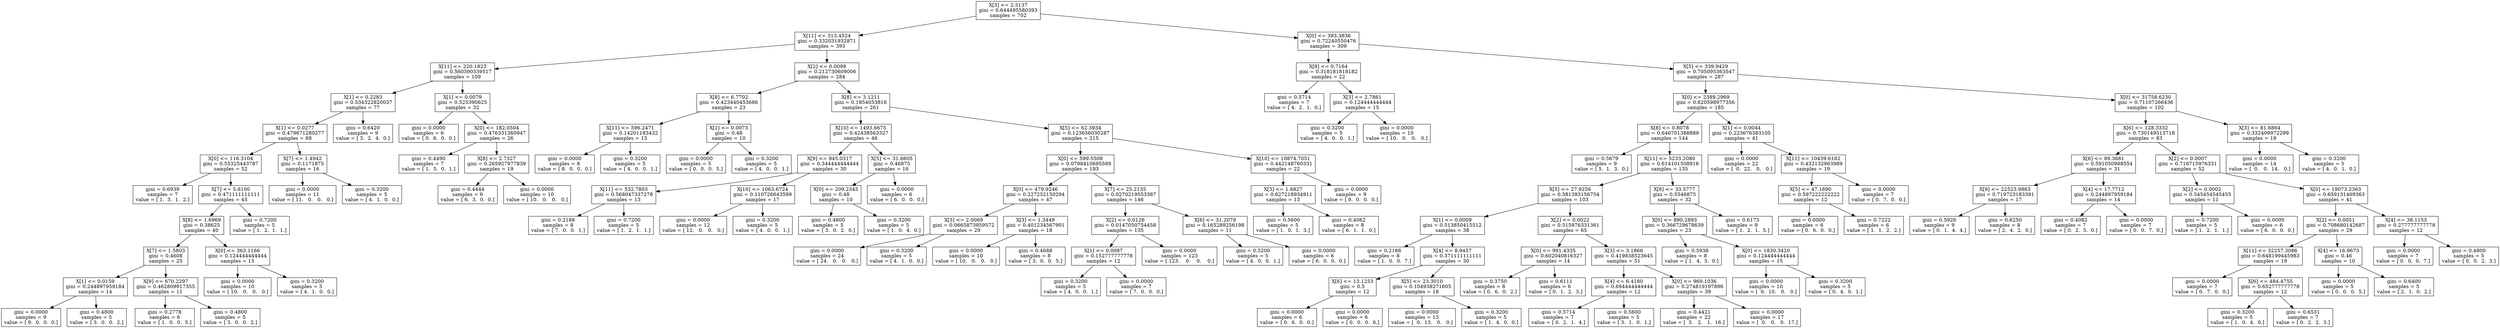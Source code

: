 digraph Tree {
0 [label="X[3] <= 2.5137\ngini = 0.644495580393\nsamples = 702", shape="box"] ;
1 [label="X[11] <= 313.4524\ngini = 0.332031932871\nsamples = 393", shape="box"] ;
0 -> 1 ;
2 [label="X[11] <= 220.1823\ngini = 0.560390539517\nsamples = 109", shape="box"] ;
1 -> 2 ;
3 [label="X[1] <= 0.2283\ngini = 0.534322820037\nsamples = 77", shape="box"] ;
2 -> 3 ;
4 [label="X[1] <= 0.0277\ngini = 0.479671280277\nsamples = 68", shape="box"] ;
3 -> 4 ;
5 [label="X[0] <= 116.3104\ngini = 0.55325443787\nsamples = 52", shape="box"] ;
4 -> 5 ;
6 [label="gini = 0.6939\nsamples = 7\nvalue = [ 1.  3.  1.  2.]", shape="box"] ;
5 -> 6 ;
7 [label="X[7] <= 5.6100\ngini = 0.471111111111\nsamples = 45", shape="box"] ;
5 -> 7 ;
8 [label="X[8] <= 1.6969\ngini = 0.38625\nsamples = 40", shape="box"] ;
7 -> 8 ;
9 [label="X[7] <= 1.5803\ngini = 0.4608\nsamples = 25", shape="box"] ;
8 -> 9 ;
10 [label="X[1] <= 0.0159\ngini = 0.244897959184\nsamples = 14", shape="box"] ;
9 -> 10 ;
11 [label="gini = 0.0000\nsamples = 9\nvalue = [ 9.  0.  0.  0.]", shape="box"] ;
10 -> 11 ;
12 [label="gini = 0.4800\nsamples = 5\nvalue = [ 3.  0.  0.  2.]", shape="box"] ;
10 -> 12 ;
13 [label="X[9] <= 670.2297\ngini = 0.462809917355\nsamples = 11", shape="box"] ;
9 -> 13 ;
14 [label="gini = 0.2778\nsamples = 6\nvalue = [ 1.  0.  0.  5.]", shape="box"] ;
13 -> 14 ;
15 [label="gini = 0.4800\nsamples = 5\nvalue = [ 3.  0.  0.  2.]", shape="box"] ;
13 -> 15 ;
16 [label="X[0] <= 363.1166\ngini = 0.124444444444\nsamples = 15", shape="box"] ;
8 -> 16 ;
17 [label="gini = 0.0000\nsamples = 10\nvalue = [ 10.   0.   0.   0.]", shape="box"] ;
16 -> 17 ;
18 [label="gini = 0.3200\nsamples = 5\nvalue = [ 4.  1.  0.  0.]", shape="box"] ;
16 -> 18 ;
19 [label="gini = 0.7200\nsamples = 5\nvalue = [ 1.  2.  1.  1.]", shape="box"] ;
7 -> 19 ;
20 [label="X[7] <= 1.4942\ngini = 0.1171875\nsamples = 16", shape="box"] ;
4 -> 20 ;
21 [label="gini = 0.0000\nsamples = 11\nvalue = [ 11.   0.   0.   0.]", shape="box"] ;
20 -> 21 ;
22 [label="gini = 0.3200\nsamples = 5\nvalue = [ 4.  1.  0.  0.]", shape="box"] ;
20 -> 22 ;
23 [label="gini = 0.6420\nsamples = 9\nvalue = [ 3.  2.  4.  0.]", shape="box"] ;
3 -> 23 ;
24 [label="X[1] <= 0.0079\ngini = 0.525390625\nsamples = 32", shape="box"] ;
2 -> 24 ;
25 [label="gini = 0.0000\nsamples = 6\nvalue = [ 0.  6.  0.  0.]", shape="box"] ;
24 -> 25 ;
26 [label="X[0] <= 182.0504\ngini = 0.476331360947\nsamples = 26", shape="box"] ;
24 -> 26 ;
27 [label="gini = 0.4490\nsamples = 7\nvalue = [ 1.  5.  0.  1.]", shape="box"] ;
26 -> 27 ;
28 [label="X[8] <= 2.7327\ngini = 0.265927977839\nsamples = 19", shape="box"] ;
26 -> 28 ;
29 [label="gini = 0.4444\nsamples = 9\nvalue = [ 6.  3.  0.  0.]", shape="box"] ;
28 -> 29 ;
30 [label="gini = 0.0000\nsamples = 10\nvalue = [ 10.   0.   0.   0.]", shape="box"] ;
28 -> 30 ;
31 [label="X[2] <= 0.0098\ngini = 0.212730609006\nsamples = 284", shape="box"] ;
1 -> 31 ;
32 [label="X[8] <= 6.7702\ngini = 0.423440453686\nsamples = 23", shape="box"] ;
31 -> 32 ;
33 [label="X[11] <= 596.2471\ngini = 0.14201183432\nsamples = 13", shape="box"] ;
32 -> 33 ;
34 [label="gini = 0.0000\nsamples = 8\nvalue = [ 8.  0.  0.  0.]", shape="box"] ;
33 -> 34 ;
35 [label="gini = 0.3200\nsamples = 5\nvalue = [ 4.  0.  0.  1.]", shape="box"] ;
33 -> 35 ;
36 [label="X[1] <= 0.0073\ngini = 0.48\nsamples = 10", shape="box"] ;
32 -> 36 ;
37 [label="gini = 0.0000\nsamples = 5\nvalue = [ 0.  0.  0.  5.]", shape="box"] ;
36 -> 37 ;
38 [label="gini = 0.3200\nsamples = 5\nvalue = [ 4.  0.  0.  1.]", shape="box"] ;
36 -> 38 ;
39 [label="X[8] <= 3.1211\ngini = 0.1854053816\nsamples = 261", shape="box"] ;
31 -> 39 ;
40 [label="X[10] <= 1493.6675\ngini = 0.42438563327\nsamples = 46", shape="box"] ;
39 -> 40 ;
41 [label="X[9] <= 945.0317\ngini = 0.344444444444\nsamples = 30", shape="box"] ;
40 -> 41 ;
42 [label="X[11] <= 532.7803\ngini = 0.568047337278\nsamples = 13", shape="box"] ;
41 -> 42 ;
43 [label="gini = 0.2188\nsamples = 8\nvalue = [ 7.  0.  0.  1.]", shape="box"] ;
42 -> 43 ;
44 [label="gini = 0.7200\nsamples = 5\nvalue = [ 1.  2.  1.  1.]", shape="box"] ;
42 -> 44 ;
45 [label="X[10] <= 1063.6724\ngini = 0.110726643599\nsamples = 17", shape="box"] ;
41 -> 45 ;
46 [label="gini = 0.0000\nsamples = 12\nvalue = [ 12.   0.   0.   0.]", shape="box"] ;
45 -> 46 ;
47 [label="gini = 0.3200\nsamples = 5\nvalue = [ 4.  0.  0.  1.]", shape="box"] ;
45 -> 47 ;
48 [label="X[5] <= 31.6605\ngini = 0.46875\nsamples = 16", shape="box"] ;
40 -> 48 ;
49 [label="X[0] <= 209.2345\ngini = 0.48\nsamples = 10", shape="box"] ;
48 -> 49 ;
50 [label="gini = 0.4800\nsamples = 5\nvalue = [ 3.  0.  2.  0.]", shape="box"] ;
49 -> 50 ;
51 [label="gini = 0.3200\nsamples = 5\nvalue = [ 1.  0.  4.  0.]", shape="box"] ;
49 -> 51 ;
52 [label="gini = 0.0000\nsamples = 6\nvalue = [ 6.  0.  0.  0.]", shape="box"] ;
48 -> 52 ;
53 [label="X[5] <= 62.3934\ngini = 0.123656030287\nsamples = 215", shape="box"] ;
39 -> 53 ;
54 [label="X[0] <= 599.5508\ngini = 0.0798410695589\nsamples = 193", shape="box"] ;
53 -> 54 ;
55 [label="X[0] <= 479.9246\ngini = 0.227252150294\nsamples = 47", shape="box"] ;
54 -> 55 ;
56 [label="X[3] <= 2.0069\ngini = 0.0665873959572\nsamples = 29", shape="box"] ;
55 -> 56 ;
57 [label="gini = 0.0000\nsamples = 24\nvalue = [ 24.   0.   0.   0.]", shape="box"] ;
56 -> 57 ;
58 [label="gini = 0.3200\nsamples = 5\nvalue = [ 4.  1.  0.  0.]", shape="box"] ;
56 -> 58 ;
59 [label="X[3] <= 1.3449\ngini = 0.401234567901\nsamples = 18", shape="box"] ;
55 -> 59 ;
60 [label="gini = 0.0000\nsamples = 10\nvalue = [ 10.   0.   0.   0.]", shape="box"] ;
59 -> 60 ;
61 [label="gini = 0.4688\nsamples = 8\nvalue = [ 3.  0.  0.  5.]", shape="box"] ;
59 -> 61 ;
62 [label="X[7] <= 25.2135\ngini = 0.0270219553387\nsamples = 146", shape="box"] ;
54 -> 62 ;
63 [label="X[2] <= 0.0126\ngini = 0.0147050754458\nsamples = 135", shape="box"] ;
62 -> 63 ;
64 [label="X[1] <= 0.0087\ngini = 0.152777777778\nsamples = 12", shape="box"] ;
63 -> 64 ;
65 [label="gini = 0.3200\nsamples = 5\nvalue = [ 4.  0.  0.  1.]", shape="box"] ;
64 -> 65 ;
66 [label="gini = 0.0000\nsamples = 7\nvalue = [ 7.  0.  0.  0.]", shape="box"] ;
64 -> 66 ;
67 [label="gini = 0.0000\nsamples = 123\nvalue = [ 123.    0.    0.    0.]", shape="box"] ;
63 -> 67 ;
68 [label="X[6] <= 31.2079\ngini = 0.165289256198\nsamples = 11", shape="box"] ;
62 -> 68 ;
69 [label="gini = 0.3200\nsamples = 5\nvalue = [ 4.  0.  0.  1.]", shape="box"] ;
68 -> 69 ;
70 [label="gini = 0.0000\nsamples = 6\nvalue = [ 6.  0.  0.  0.]", shape="box"] ;
68 -> 70 ;
71 [label="X[10] <= 10874.7051\ngini = 0.442148760331\nsamples = 22", shape="box"] ;
53 -> 71 ;
72 [label="X[3] <= 1.6827\ngini = 0.627218934911\nsamples = 13", shape="box"] ;
71 -> 72 ;
73 [label="gini = 0.5600\nsamples = 5\nvalue = [ 1.  0.  1.  3.]", shape="box"] ;
72 -> 73 ;
74 [label="gini = 0.4062\nsamples = 8\nvalue = [ 6.  1.  1.  0.]", shape="box"] ;
72 -> 74 ;
75 [label="gini = 0.0000\nsamples = 9\nvalue = [ 9.  0.  0.  0.]", shape="box"] ;
71 -> 75 ;
76 [label="X[0] <= 393.3836\ngini = 0.72240550476\nsamples = 309", shape="box"] ;
0 -> 76 ;
77 [label="X[8] <= 0.7164\ngini = 0.318181818182\nsamples = 22", shape="box"] ;
76 -> 77 ;
78 [label="gini = 0.5714\nsamples = 7\nvalue = [ 4.  2.  1.  0.]", shape="box"] ;
77 -> 78 ;
79 [label="X[3] <= 2.7861\ngini = 0.124444444444\nsamples = 15", shape="box"] ;
77 -> 79 ;
80 [label="gini = 0.3200\nsamples = 5\nvalue = [ 4.  0.  0.  1.]", shape="box"] ;
79 -> 80 ;
81 [label="gini = 0.0000\nsamples = 10\nvalue = [ 10.   0.   0.   0.]", shape="box"] ;
79 -> 81 ;
82 [label="X[5] <= 339.9429\ngini = 0.705095363547\nsamples = 287", shape="box"] ;
76 -> 82 ;
83 [label="X[0] <= 2389.2969\ngini = 0.620598977356\nsamples = 185", shape="box"] ;
82 -> 83 ;
84 [label="X[8] <= 0.8078\ngini = 0.646701388889\nsamples = 144", shape="box"] ;
83 -> 84 ;
85 [label="gini = 0.5679\nsamples = 9\nvalue = [ 5.  1.  3.  0.]", shape="box"] ;
84 -> 85 ;
86 [label="X[11] <= 5233.2080\ngini = 0.614101508916\nsamples = 135", shape="box"] ;
84 -> 86 ;
87 [label="X[5] <= 27.9256\ngini = 0.581393156754\nsamples = 103", shape="box"] ;
86 -> 87 ;
88 [label="X[1] <= 0.0009\ngini = 0.513850415512\nsamples = 38", shape="box"] ;
87 -> 88 ;
89 [label="gini = 0.2188\nsamples = 8\nvalue = [ 1.  0.  0.  7.]", shape="box"] ;
88 -> 89 ;
90 [label="X[4] <= 8.9457\ngini = 0.371111111111\nsamples = 30", shape="box"] ;
88 -> 90 ;
91 [label="X[6] <= 13.1253\ngini = 0.5\nsamples = 12", shape="box"] ;
90 -> 91 ;
92 [label="gini = 0.0000\nsamples = 6\nvalue = [ 0.  6.  0.  0.]", shape="box"] ;
91 -> 92 ;
93 [label="gini = 0.0000\nsamples = 6\nvalue = [ 0.  0.  0.  6.]", shape="box"] ;
91 -> 93 ;
94 [label="X[5] <= 23.3010\ngini = 0.104938271605\nsamples = 18", shape="box"] ;
90 -> 94 ;
95 [label="gini = 0.0000\nsamples = 13\nvalue = [  0.  13.   0.   0.]", shape="box"] ;
94 -> 95 ;
96 [label="gini = 0.3200\nsamples = 5\nvalue = [ 1.  4.  0.  0.]", shape="box"] ;
94 -> 96 ;
97 [label="X[2] <= 0.0022\ngini = 0.515976331361\nsamples = 65", shape="box"] ;
87 -> 97 ;
98 [label="X[0] <= 991.4335\ngini = 0.602040816327\nsamples = 14", shape="box"] ;
97 -> 98 ;
99 [label="gini = 0.3750\nsamples = 8\nvalue = [ 0.  6.  0.  2.]", shape="box"] ;
98 -> 99 ;
100 [label="gini = 0.6111\nsamples = 6\nvalue = [ 0.  1.  2.  3.]", shape="box"] ;
98 -> 100 ;
101 [label="X[3] <= 3.1866\ngini = 0.419838523645\nsamples = 51", shape="box"] ;
97 -> 101 ;
102 [label="X[4] <= 6.4180\ngini = 0.694444444444\nsamples = 12", shape="box"] ;
101 -> 102 ;
103 [label="gini = 0.5714\nsamples = 7\nvalue = [ 0.  2.  1.  4.]", shape="box"] ;
102 -> 103 ;
104 [label="gini = 0.5600\nsamples = 5\nvalue = [ 3.  1.  0.  1.]", shape="box"] ;
102 -> 104 ;
105 [label="X[0] <= 969.1036\ngini = 0.274819197896\nsamples = 39", shape="box"] ;
101 -> 105 ;
106 [label="gini = 0.4421\nsamples = 22\nvalue = [  3.   2.   1.  16.]", shape="box"] ;
105 -> 106 ;
107 [label="gini = 0.0000\nsamples = 17\nvalue = [  0.   0.   0.  17.]", shape="box"] ;
105 -> 107 ;
108 [label="X[8] <= 33.5777\ngini = 0.5546875\nsamples = 32", shape="box"] ;
86 -> 108 ;
109 [label="X[0] <= 890.2893\ngini = 0.366729678639\nsamples = 23", shape="box"] ;
108 -> 109 ;
110 [label="gini = 0.5938\nsamples = 8\nvalue = [ 1.  4.  3.  0.]", shape="box"] ;
109 -> 110 ;
111 [label="X[0] <= 1830.3420\ngini = 0.124444444444\nsamples = 15", shape="box"] ;
109 -> 111 ;
112 [label="gini = 0.0000\nsamples = 10\nvalue = [  0.  10.   0.   0.]", shape="box"] ;
111 -> 112 ;
113 [label="gini = 0.3200\nsamples = 5\nvalue = [ 0.  4.  0.  1.]", shape="box"] ;
111 -> 113 ;
114 [label="gini = 0.6173\nsamples = 9\nvalue = [ 1.  2.  1.  5.]", shape="box"] ;
108 -> 114 ;
115 [label="X[1] <= 0.0044\ngini = 0.223676383105\nsamples = 41", shape="box"] ;
83 -> 115 ;
116 [label="gini = 0.0000\nsamples = 22\nvalue = [  0.  22.   0.   0.]", shape="box"] ;
115 -> 116 ;
117 [label="X[11] <= 10439.6162\ngini = 0.432132963989\nsamples = 19", shape="box"] ;
115 -> 117 ;
118 [label="X[5] <= 47.1690\ngini = 0.597222222222\nsamples = 12", shape="box"] ;
117 -> 118 ;
119 [label="gini = 0.0000\nsamples = 6\nvalue = [ 0.  6.  0.  0.]", shape="box"] ;
118 -> 119 ;
120 [label="gini = 0.7222\nsamples = 6\nvalue = [ 1.  1.  2.  2.]", shape="box"] ;
118 -> 120 ;
121 [label="gini = 0.0000\nsamples = 7\nvalue = [ 0.  7.  0.  0.]", shape="box"] ;
117 -> 121 ;
122 [label="X[0] <= 31758.6230\ngini = 0.71107266436\nsamples = 102", shape="box"] ;
82 -> 122 ;
123 [label="X[6] <= 128.3332\ngini = 0.730149513718\nsamples = 83", shape="box"] ;
122 -> 123 ;
124 [label="X[6] <= 89.3681\ngini = 0.591050988554\nsamples = 31", shape="box"] ;
123 -> 124 ;
125 [label="X[9] <= 22523.9863\ngini = 0.719723183391\nsamples = 17", shape="box"] ;
124 -> 125 ;
126 [label="gini = 0.5926\nsamples = 9\nvalue = [ 0.  1.  4.  4.]", shape="box"] ;
125 -> 126 ;
127 [label="gini = 0.6250\nsamples = 8\nvalue = [ 2.  4.  2.  0.]", shape="box"] ;
125 -> 127 ;
128 [label="X[4] <= 17.7712\ngini = 0.244897959184\nsamples = 14", shape="box"] ;
124 -> 128 ;
129 [label="gini = 0.4082\nsamples = 7\nvalue = [ 0.  2.  5.  0.]", shape="box"] ;
128 -> 129 ;
130 [label="gini = 0.0000\nsamples = 7\nvalue = [ 0.  0.  7.  0.]", shape="box"] ;
128 -> 130 ;
131 [label="X[2] <= 0.0007\ngini = 0.716715976331\nsamples = 52", shape="box"] ;
123 -> 131 ;
132 [label="X[2] <= 0.0002\ngini = 0.545454545455\nsamples = 11", shape="box"] ;
131 -> 132 ;
133 [label="gini = 0.7200\nsamples = 5\nvalue = [ 1.  2.  1.  1.]", shape="box"] ;
132 -> 133 ;
134 [label="gini = 0.0000\nsamples = 6\nvalue = [ 6.  0.  0.  0.]", shape="box"] ;
132 -> 134 ;
135 [label="X[0] <= 19073.2363\ngini = 0.659131469363\nsamples = 41", shape="box"] ;
131 -> 135 ;
136 [label="X[2] <= 0.0051\ngini = 0.708680142687\nsamples = 29", shape="box"] ;
135 -> 136 ;
137 [label="X[11] <= 32257.3086\ngini = 0.648199445983\nsamples = 19", shape="box"] ;
136 -> 137 ;
138 [label="gini = 0.0000\nsamples = 7\nvalue = [ 0.  7.  0.  0.]", shape="box"] ;
137 -> 138 ;
139 [label="X[6] <= 484.4755\ngini = 0.652777777778\nsamples = 12", shape="box"] ;
137 -> 139 ;
140 [label="gini = 0.3200\nsamples = 5\nvalue = [ 1.  0.  4.  0.]", shape="box"] ;
139 -> 140 ;
141 [label="gini = 0.6531\nsamples = 7\nvalue = [ 0.  2.  2.  3.]", shape="box"] ;
139 -> 141 ;
142 [label="X[4] <= 16.9673\ngini = 0.46\nsamples = 10", shape="box"] ;
136 -> 142 ;
143 [label="gini = 0.0000\nsamples = 5\nvalue = [ 0.  0.  0.  5.]", shape="box"] ;
142 -> 143 ;
144 [label="gini = 0.6400\nsamples = 5\nvalue = [ 2.  1.  0.  2.]", shape="box"] ;
142 -> 144 ;
145 [label="X[4] <= 38.1153\ngini = 0.277777777778\nsamples = 12", shape="box"] ;
135 -> 145 ;
146 [label="gini = 0.0000\nsamples = 7\nvalue = [ 0.  0.  0.  7.]", shape="box"] ;
145 -> 146 ;
147 [label="gini = 0.4800\nsamples = 5\nvalue = [ 0.  0.  2.  3.]", shape="box"] ;
145 -> 147 ;
148 [label="X[3] <= 81.6864\ngini = 0.332409972299\nsamples = 19", shape="box"] ;
122 -> 148 ;
149 [label="gini = 0.0000\nsamples = 14\nvalue = [  0.   0.  14.   0.]", shape="box"] ;
148 -> 149 ;
150 [label="gini = 0.3200\nsamples = 5\nvalue = [ 4.  0.  1.  0.]", shape="box"] ;
148 -> 150 ;
}